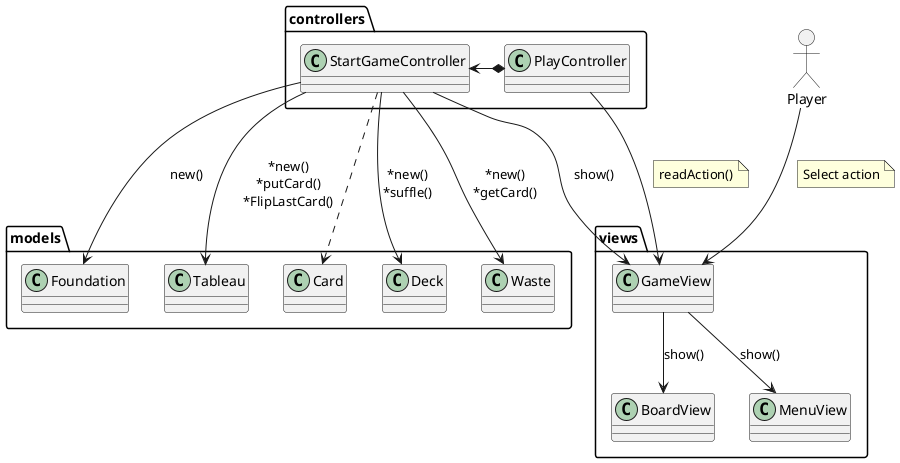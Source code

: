 @startuml UCAnalysis_StartGame

mix_actor Player

package views {
  class GameView
  class MenuView
  class BoardView
  BoardView -right[hidden]-> MenuView 
}

package controllers {
    class PlayController
    class StartGameController
    PlayController *-right-> StartGameController

}

package models {
    class Deck
    class Waste
    class Foundation
    class Tableau
    class Card
    Deck -right[hidden]-> Waste
    Waste -right[hidden]-> Foundation
    Foundation -right[hidden]-> Tableau
    Tableau -right[hidden]-> Card
}

Player -down-> GameView
note on link: Select action

PlayController --> GameView
note on link: readAction()

StartGameController ..> Card
StartGameController -right-> Tableau: \n*new()\n*putCard()\n*FlipLastCard()
StartGameController --> Waste: \n*new()\n*getCard()
StartGameController --> Foundation: new()
StartGameController --> Deck: \n*new()\n*suffle()

StartGameController --> GameView : show()
GameView --> BoardView : show()
GameView --> MenuView : show()

@enduml
